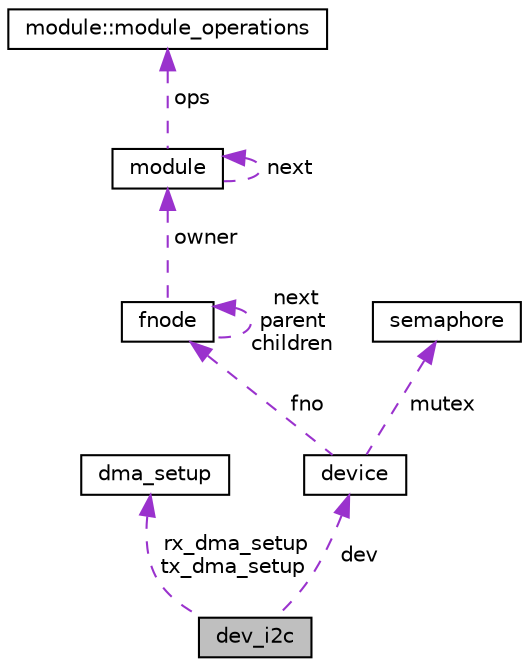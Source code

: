 digraph "dev_i2c"
{
  edge [fontname="Helvetica",fontsize="10",labelfontname="Helvetica",labelfontsize="10"];
  node [fontname="Helvetica",fontsize="10",shape=record];
  Node1 [label="dev_i2c",height=0.2,width=0.4,color="black", fillcolor="grey75", style="filled", fontcolor="black"];
  Node2 -> Node1 [dir="back",color="darkorchid3",fontsize="10",style="dashed",label=" rx_dma_setup\ntx_dma_setup" ,fontname="Helvetica"];
  Node2 [label="dma_setup",height=0.2,width=0.4,color="black", fillcolor="white", style="filled",URL="$structdma__setup.html"];
  Node3 -> Node1 [dir="back",color="darkorchid3",fontsize="10",style="dashed",label=" dev" ,fontname="Helvetica"];
  Node3 [label="device",height=0.2,width=0.4,color="black", fillcolor="white", style="filled",URL="$structdevice.html"];
  Node4 -> Node3 [dir="back",color="darkorchid3",fontsize="10",style="dashed",label=" fno" ,fontname="Helvetica"];
  Node4 [label="fnode",height=0.2,width=0.4,color="black", fillcolor="white", style="filled",URL="$structfnode.html"];
  Node4 -> Node4 [dir="back",color="darkorchid3",fontsize="10",style="dashed",label=" next\nparent\nchildren" ,fontname="Helvetica"];
  Node5 -> Node4 [dir="back",color="darkorchid3",fontsize="10",style="dashed",label=" owner" ,fontname="Helvetica"];
  Node5 [label="module",height=0.2,width=0.4,color="black", fillcolor="white", style="filled",URL="$structmodule.html"];
  Node6 -> Node5 [dir="back",color="darkorchid3",fontsize="10",style="dashed",label=" ops" ,fontname="Helvetica"];
  Node6 [label="module::module_operations",height=0.2,width=0.4,color="black", fillcolor="white", style="filled",URL="$structmodule_1_1module__operations.html"];
  Node5 -> Node5 [dir="back",color="darkorchid3",fontsize="10",style="dashed",label=" next" ,fontname="Helvetica"];
  Node7 -> Node3 [dir="back",color="darkorchid3",fontsize="10",style="dashed",label=" mutex" ,fontname="Helvetica"];
  Node7 [label="semaphore",height=0.2,width=0.4,color="black", fillcolor="white", style="filled",URL="$structsemaphore.html"];
}
